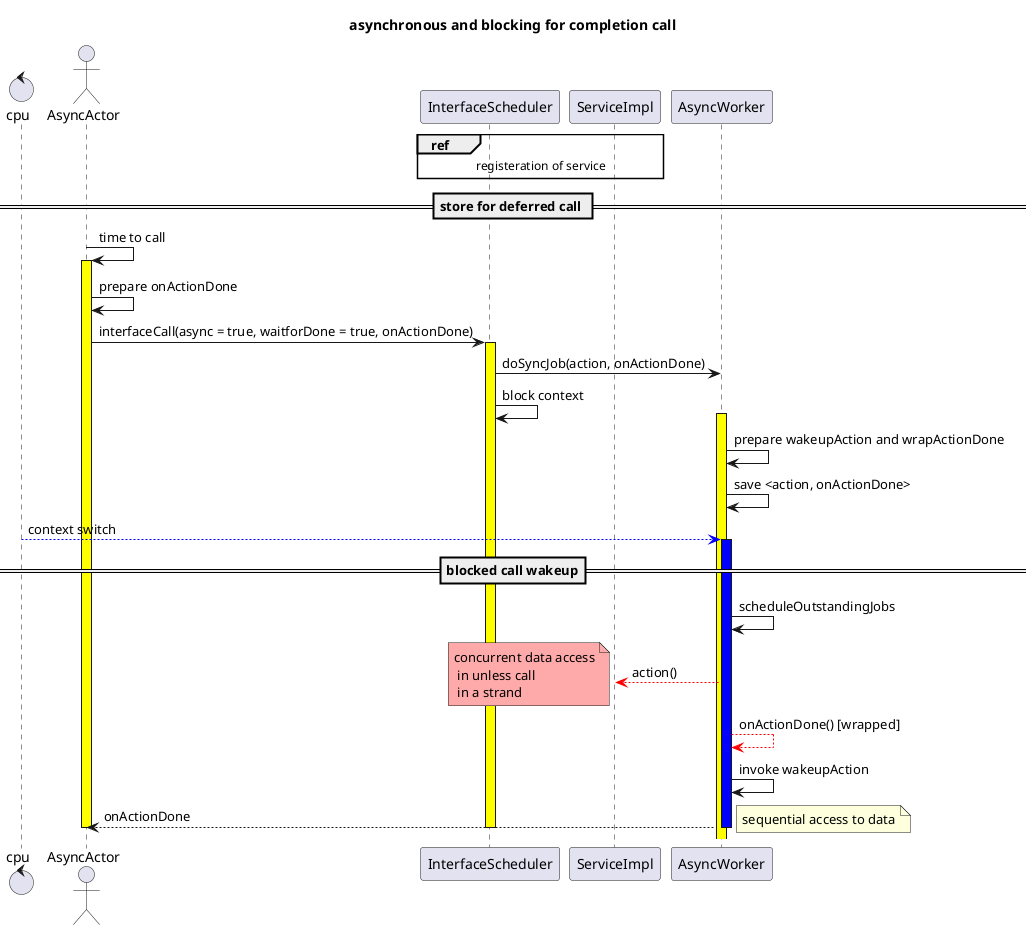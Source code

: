 @startuml
title asynchronous and blocking for completion call

control cpu
actor AsyncActor

ref over InterfaceScheduler, ServiceImpl: registeration of service

== store for deferred call ==
AsyncActor -> AsyncActor: time to call
activate AsyncActor #Yellow
AsyncActor -> AsyncActor : prepare onActionDone
AsyncActor -> InterfaceScheduler : interfaceCall(async = true, waitforDone = true, onActionDone)

activate InterfaceScheduler #Yellow
InterfaceScheduler -> AsyncWorker : doSyncJob(action, onActionDone)
InterfaceScheduler -> InterfaceScheduler : block context

activate AsyncWorker #Yellow
AsyncWorker -> AsyncWorker : prepare wakeupAction and wrapActionDone
AsyncWorker -> AsyncWorker : save <action, onActionDone>

cpu --[#Blue]> AsyncWorker : context switch
activate AsyncWorker #Blue

== blocked call wakeup==

AsyncWorker -> AsyncWorker : scheduleOutstandingJobs

AsyncWorker --[#Red]> ServiceImpl : action()
note left #FFAAAA
    concurrent data access
     in unless call
     in a strand
end note

AsyncWorker --[#Red]> AsyncWorker : onActionDone() [wrapped]
AsyncWorker -> AsyncWorker : invoke wakeupAction
AsyncWorker --> AsyncActor : onActionDone
note right: sequential access to data

deactivate AsyncWorker
deactivate InterfaceScheduler
deactivate AsyncActor
@enduml